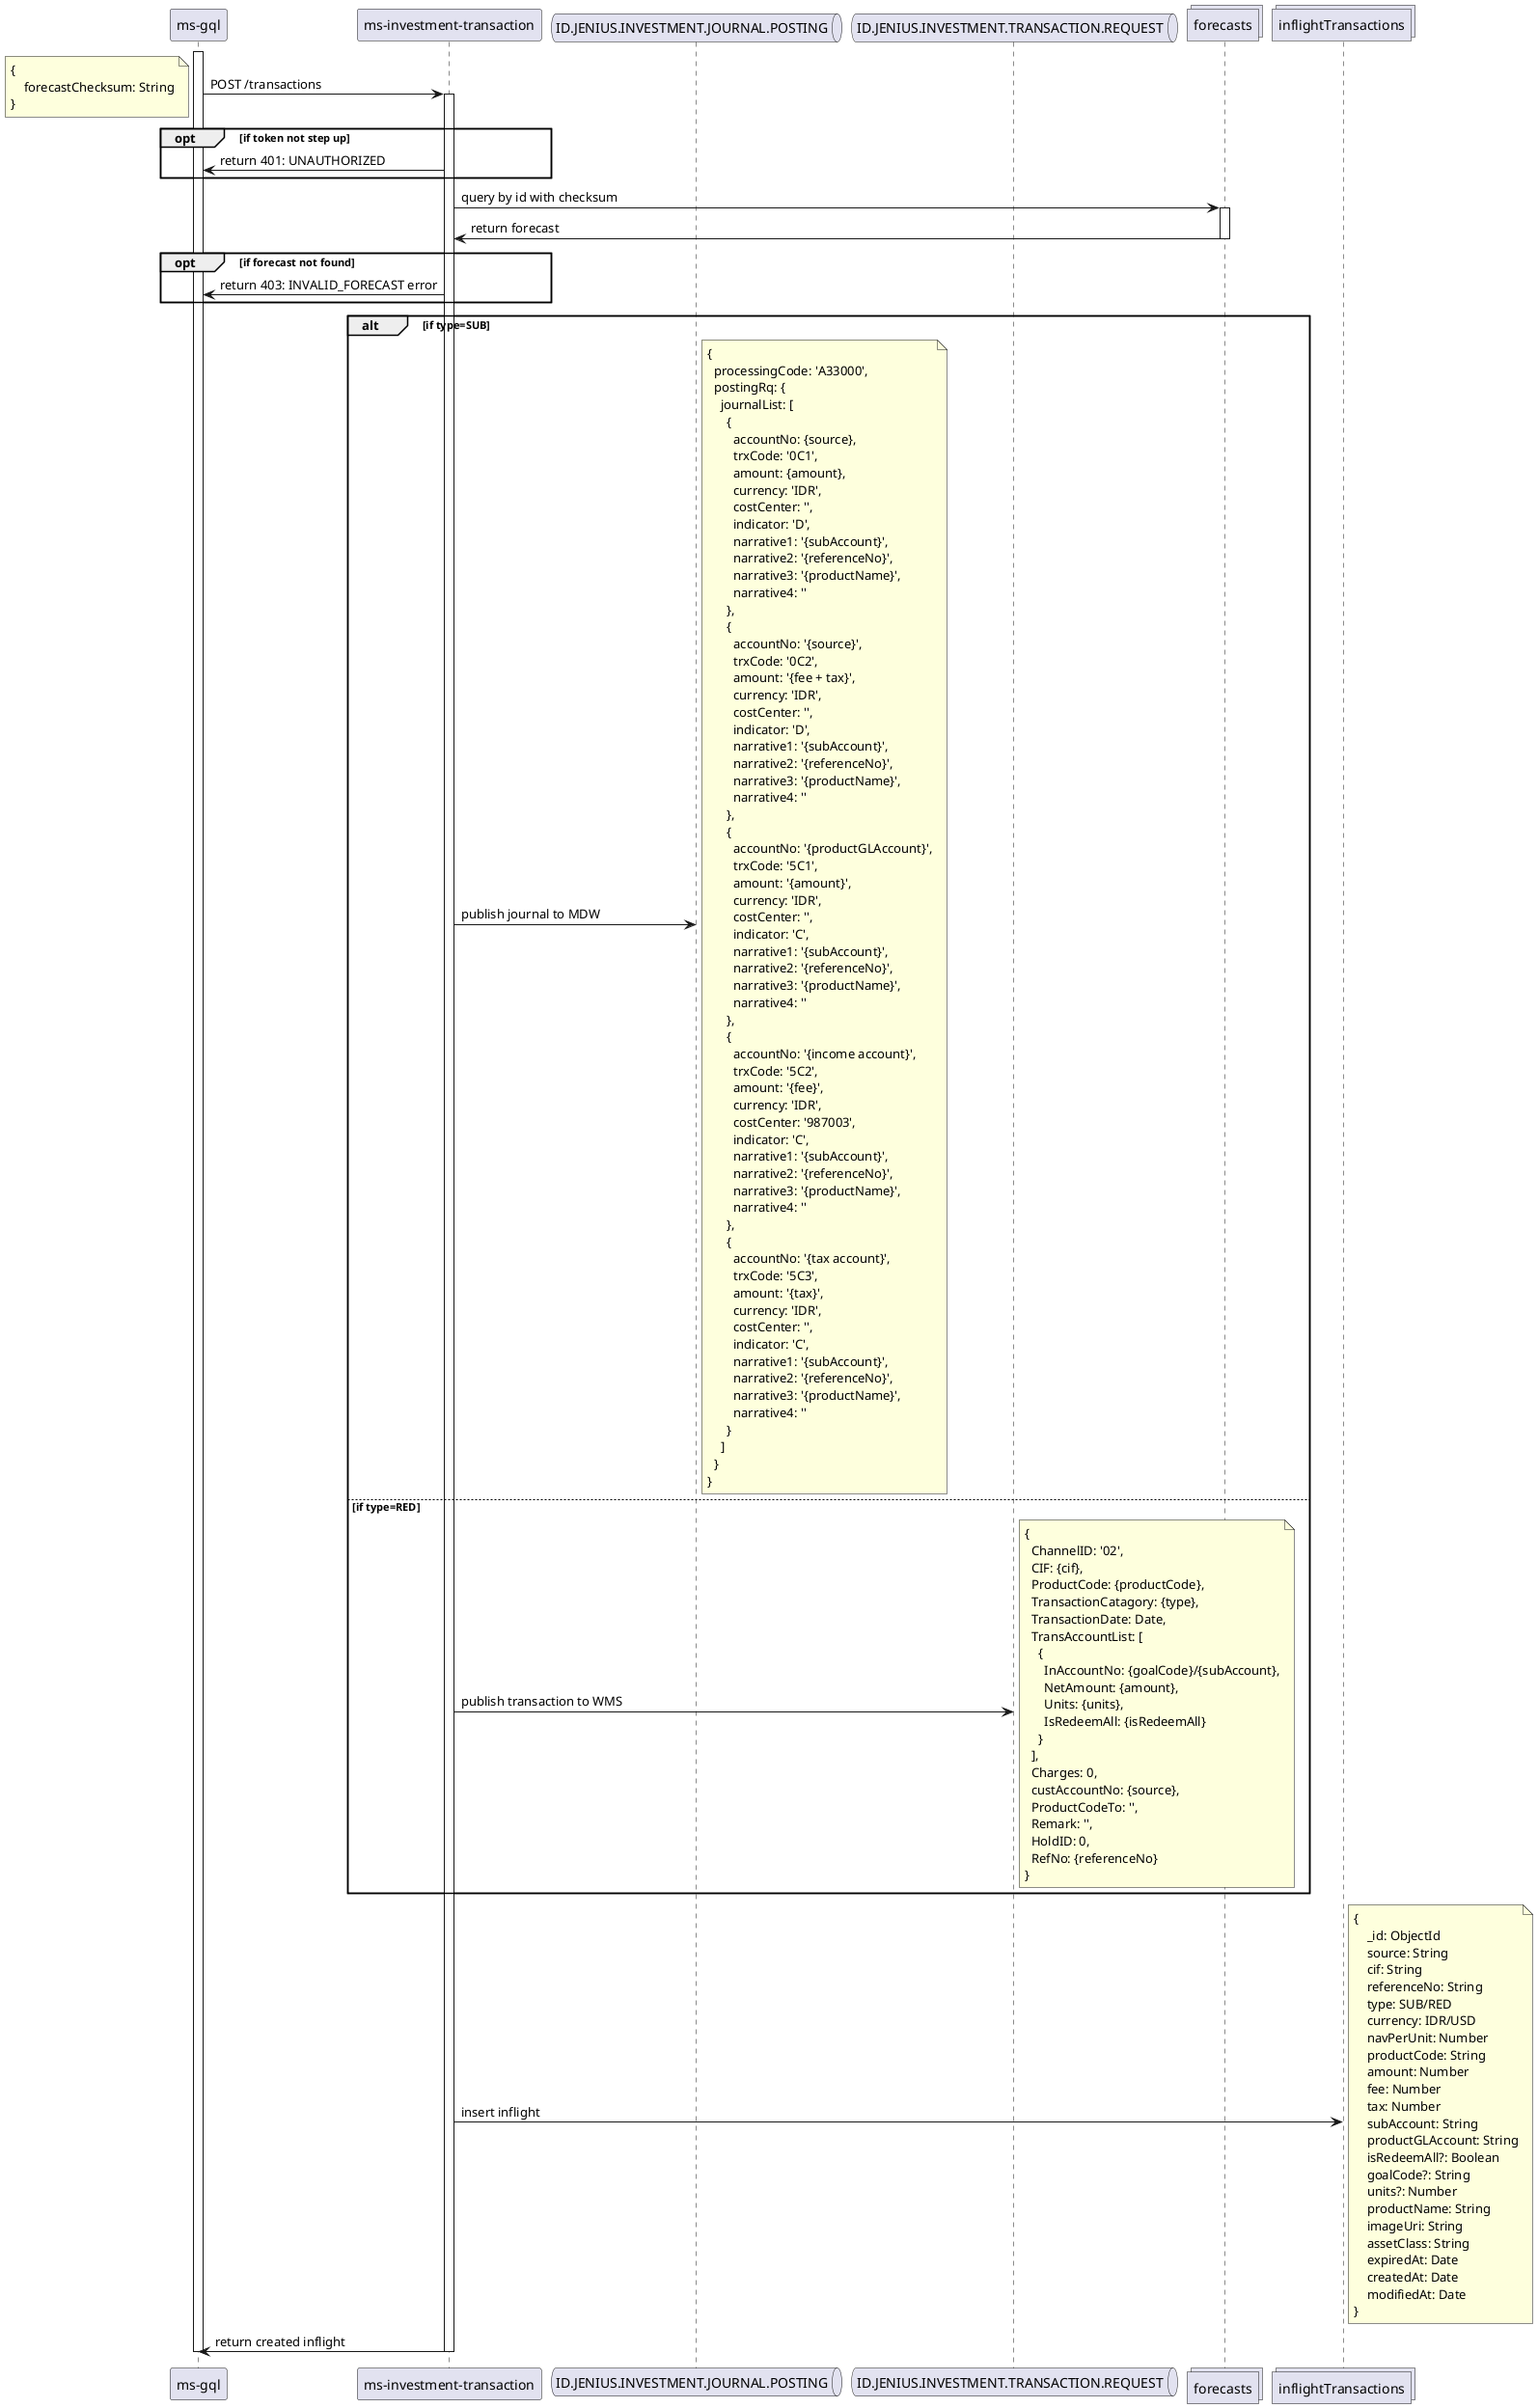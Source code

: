 @startuml create transaction
participant "ms-gql" as mg
participant "ms-investment-transaction" as mit
queue "ID.JENIUS.INVESTMENT.JOURNAL.POSTING" as mdw
queue "ID.JENIUS.INVESTMENT.TRANSACTION.REQUEST" as wms
collections "forecasts" as forecasts
collections "inflightTransactions" as inflights

activate mg
mg -> mit: POST /transactions
note left
{
    forecastChecksum: String
}
end note
activate mit
opt if token not step up
mit -> mg: return 401: UNAUTHORIZED
end
mit -> forecasts: query by id with checksum
activate forecasts
forecasts -> mit: return forecast
deactivate forecasts
opt if forecast not found
mit -> mg: return 403: INVALID_FORECAST error
end
alt if type=SUB
mit -> mdw: publish journal to MDW
note right
{
  processingCode: 'A33000',
  postingRq: {
    journalList: [
      {
        accountNo: {source},
        trxCode: '0C1',
        amount: {amount},
        currency: 'IDR',
        costCenter: '',
        indicator: 'D',
        narrative1: '{subAccount}',
        narrative2: '{referenceNo}',
        narrative3: '{productName}',
        narrative4: ''
      },
      {
        accountNo: '{source}',
        trxCode: '0C2',
        amount: '{fee + tax}',
        currency: 'IDR',
        costCenter: '',
        indicator: 'D',
        narrative1: '{subAccount}',
        narrative2: '{referenceNo}',
        narrative3: '{productName}',
        narrative4: ''
      },
      {
        accountNo: '{productGLAccount}',
        trxCode: '5C1',
        amount: '{amount}',
        currency: 'IDR',
        costCenter: '',
        indicator: 'C',
        narrative1: '{subAccount}',
        narrative2: '{referenceNo}',
        narrative3: '{productName}',
        narrative4: ''
      },
      {
        accountNo: '{income account}',
        trxCode: '5C2',
        amount: '{fee}',
        currency: 'IDR',
        costCenter: '987003',
        indicator: 'C',
        narrative1: '{subAccount}',
        narrative2: '{referenceNo}',
        narrative3: '{productName}',
        narrative4: ''
      },
      {
        accountNo: '{tax account}',
        trxCode: '5C3',
        amount: '{tax}',
        currency: 'IDR',
        costCenter: '',
        indicator: 'C',
        narrative1: '{subAccount}',
        narrative2: '{referenceNo}',
        narrative3: '{productName}',
        narrative4: ''
      }
    ]
  }
}
end note
else if type=RED
mit -> wms: publish transaction to WMS
note right
{
  ChannelID: '02',
  CIF: {cif},
  ProductCode: {productCode},
  TransactionCatagory: {type},
  TransactionDate: Date,
  TransAccountList: [
    {
      InAccountNo: {goalCode}/{subAccount},
      NetAmount: {amount},
      Units: {units},
      IsRedeemAll: {isRedeemAll}
    }
  ],
  Charges: 0,
  custAccountNo: {source},
  ProductCodeTo: '',
  Remark: '',
  HoldID: 0,
  RefNo: {referenceNo}
}
end note
end
mit -> inflights: insert inflight
note right
{
    _id: ObjectId
    source: String
    cif: String
    referenceNo: String
    type: SUB/RED
    currency: IDR/USD
    navPerUnit: Number
    productCode: String
    amount: Number
    fee: Number
    tax: Number
    subAccount: String
    productGLAccount: String
    isRedeemAll?: Boolean
    goalCode?: String
    units?: Number
    productName: String
    imageUri: String
    assetClass: String
    expiredAt: Date
    createdAt: Date
    modifiedAt: Date
}
end note
mit -> mg: return created inflight
deactivate mit
deactivate mg
@enduml